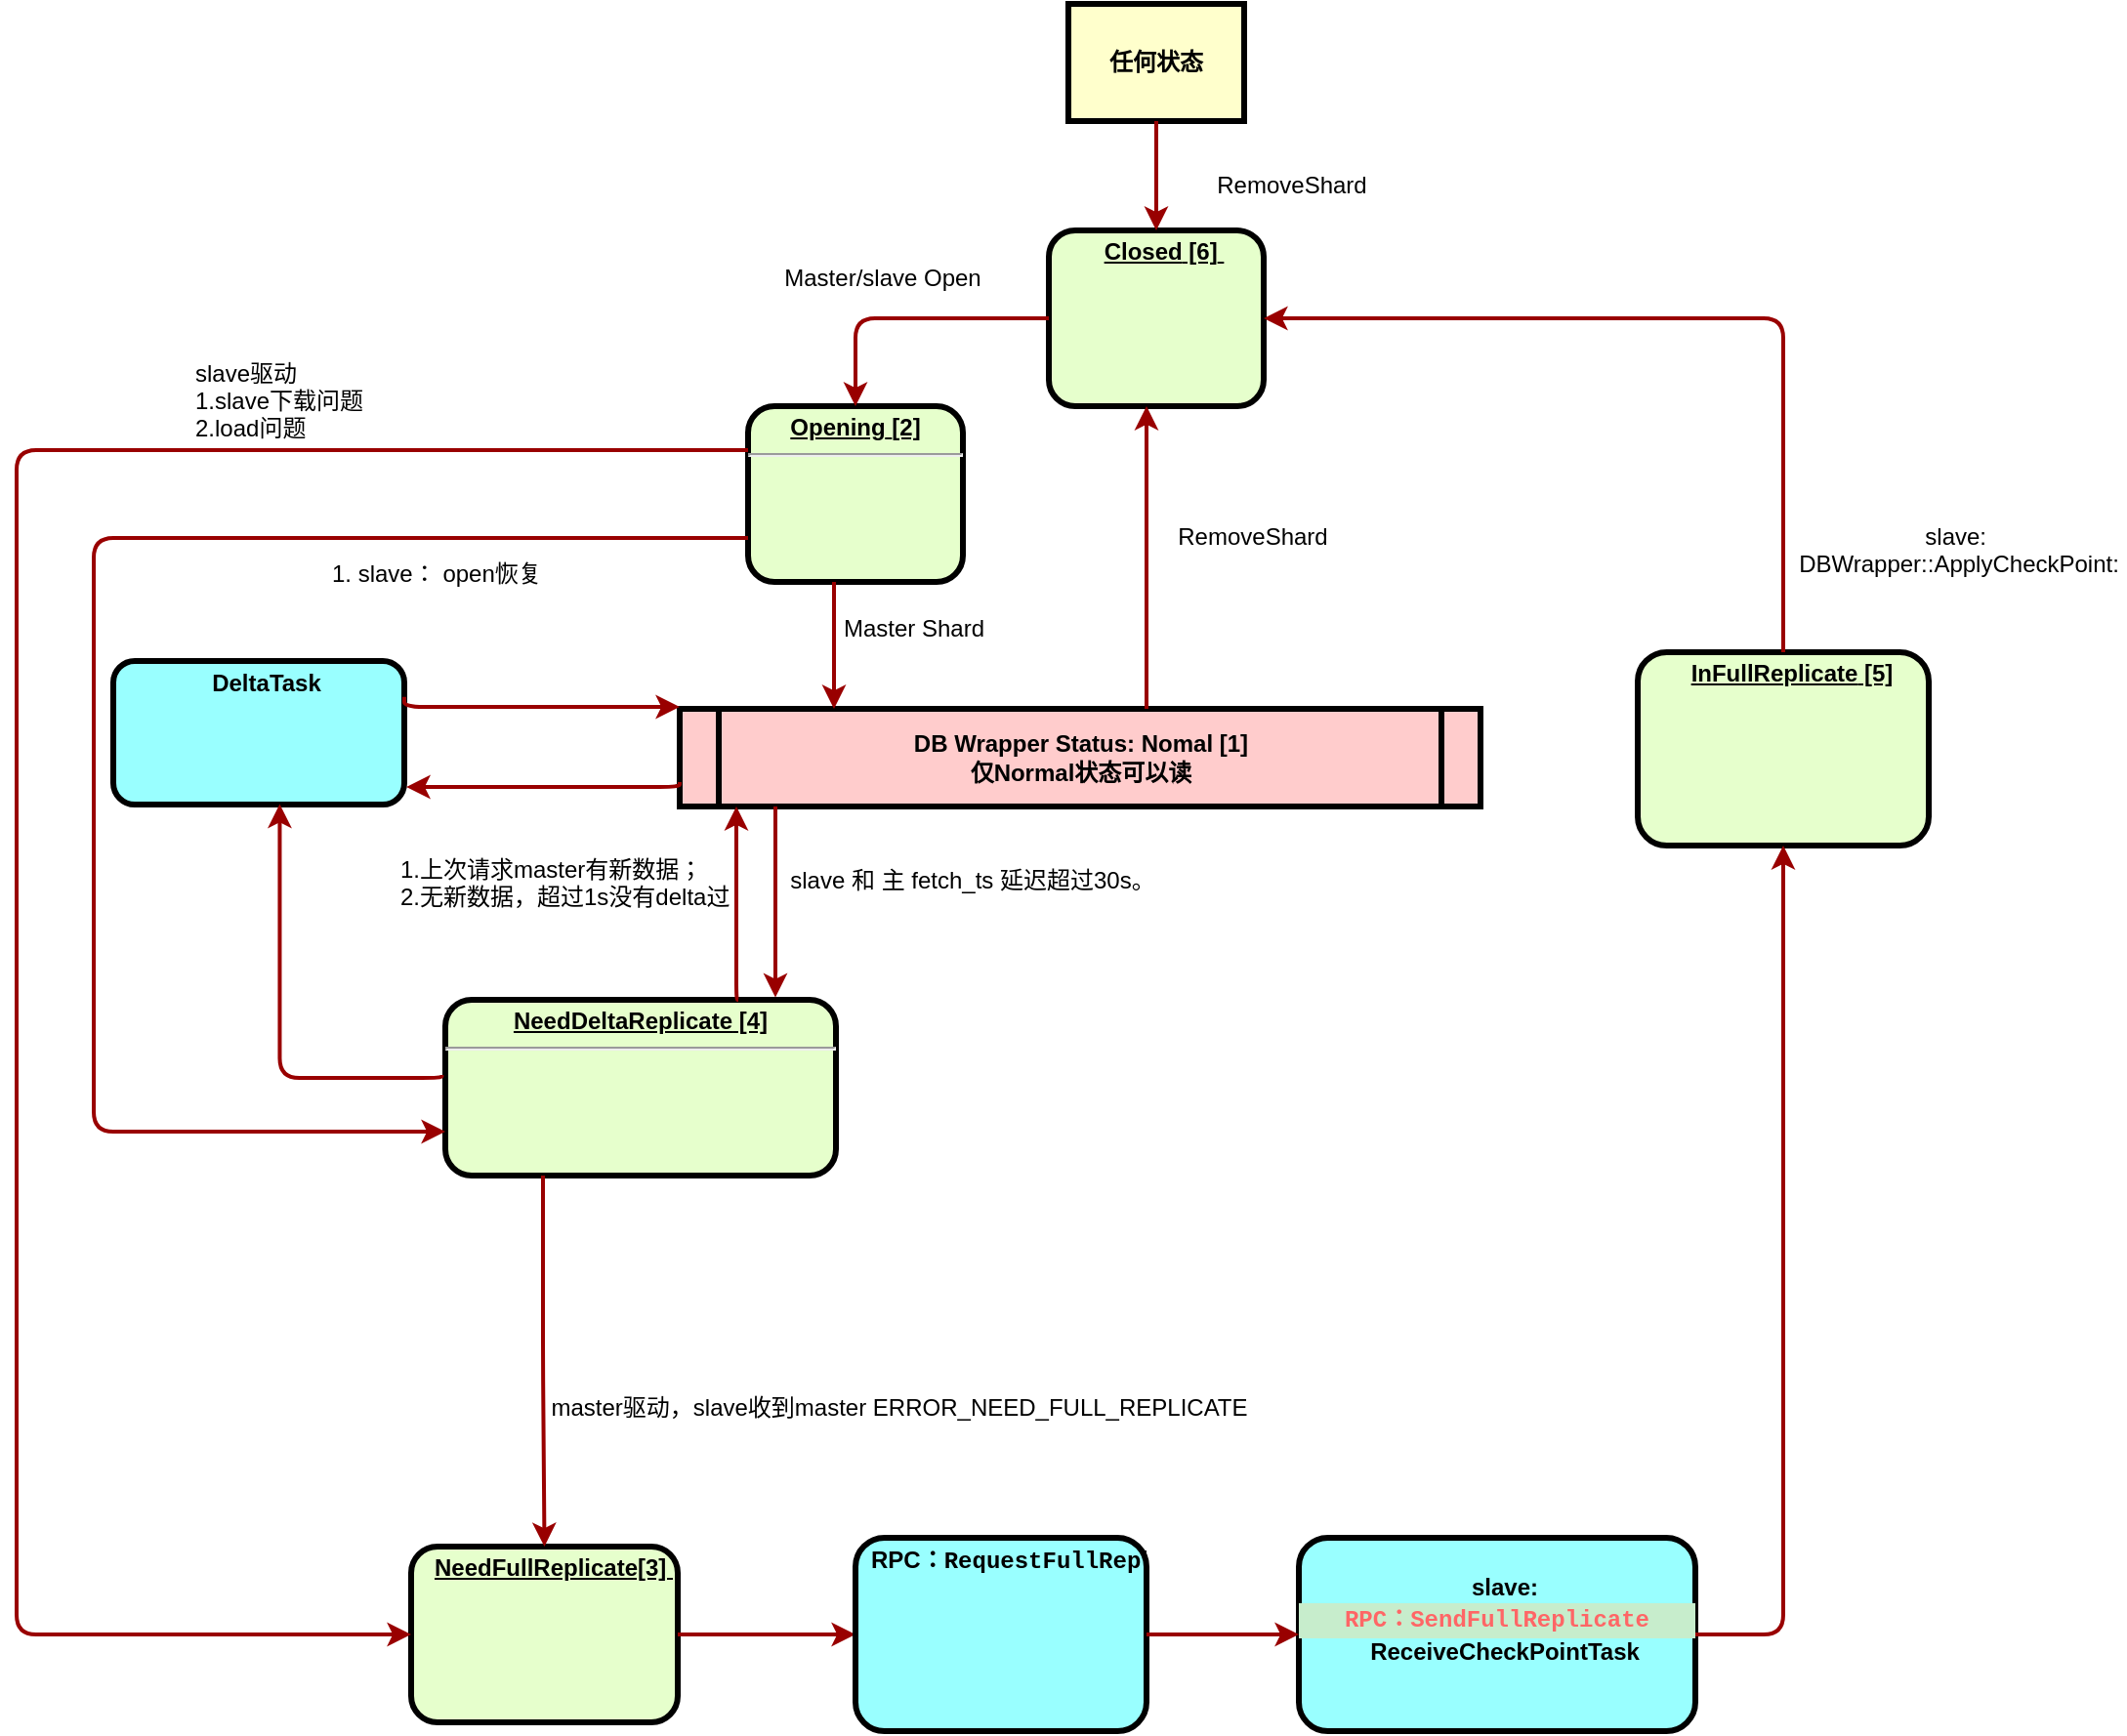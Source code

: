 <mxfile version="24.0.7" type="github">
  <diagram name="Page-1" id="c7558073-3199-34d8-9f00-42111426c3f3">
    <mxGraphModel dx="1914" dy="995" grid="1" gridSize="10" guides="1" tooltips="1" connect="1" arrows="1" fold="1" page="1" pageScale="1" pageWidth="826" pageHeight="1169" background="none" math="0" shadow="0">
      <root>
        <mxCell id="0" />
        <mxCell id="1" parent="0" />
        <mxCell id="2" value="&lt;p style=&quot;margin: 0px; margin-top: 4px; text-align: center; text-decoration: underline;&quot;&gt;&lt;span style=&quot;background-color: initial;&quot;&gt;Opening&lt;/span&gt;&lt;strong&gt;&amp;nbsp;&lt;/strong&gt;&lt;span style=&quot;background-color: initial;&quot;&gt;[2]&lt;/span&gt;&lt;strong&gt;&lt;br&gt;&lt;/strong&gt;&lt;/p&gt;&lt;hr&gt;&lt;p style=&quot;margin: 0px; margin-left: 8px;&quot;&gt;&lt;/p&gt;&lt;div class=&quot;lake-content&quot;&gt;&lt;p style=&quot;margin: 0px; padding: 0px; min-height: 24px;&quot; class=&quot;ne-p&quot; id=&quot;u4ac3bd98&quot;&gt;&lt;br&gt;&lt;/p&gt;&lt;/div&gt;" style="verticalAlign=middle;align=center;overflow=fill;fontSize=12;fontFamily=Helvetica;html=1;rounded=1;fontStyle=1;strokeWidth=3;fillColor=#E6FFCC" parent="1" vertex="1">
          <mxGeometry x="395" y="236" width="110" height="90" as="geometry" />
        </mxCell>
        <mxCell id="5" value="DB Wrapper Status: Nomal [1]&#xa;仅Normal状态可以读" style="shape=process;whiteSpace=wrap;align=center;verticalAlign=middle;size=0.048;fontStyle=1;strokeWidth=3;fillColor=#FFCCCC" parent="1" vertex="1">
          <mxGeometry x="360" y="391" width="410" height="50" as="geometry" />
        </mxCell>
        <mxCell id="6" value="&lt;p style=&quot;margin: 0px; margin-top: 4px; text-align: center; text-decoration: underline;&quot;&gt;&lt;/p&gt;&lt;p style=&quot;margin: 0px; margin-left: 8px;&quot;&gt;&lt;u&gt;&lt;span style=&quot;background-color: initial;&quot;&gt;Closed&lt;/span&gt;&lt;strong&gt;&amp;nbsp;[6]&lt;/strong&gt;&lt;span style=&quot;background-color: initial;&quot;&gt;&amp;nbsp;&lt;/span&gt;&lt;/u&gt;&lt;br&gt;&lt;/p&gt;&lt;p style=&quot;margin: 0px; margin-left: 8px;&quot;&gt;&lt;br&gt;&lt;/p&gt;&lt;p style=&quot;margin: 0px; margin-left: 8px;&quot;&gt;&lt;u&gt;&lt;span style=&quot;background-color: initial;&quot;&gt;&lt;br&gt;&lt;/span&gt;&lt;/u&gt;&lt;/p&gt;" style="verticalAlign=middle;align=center;overflow=fill;fontSize=12;fontFamily=Helvetica;html=1;rounded=1;fontStyle=1;strokeWidth=3;fillColor=#E6FFCC" parent="1" vertex="1">
          <mxGeometry x="549" y="146" width="110" height="90" as="geometry" />
        </mxCell>
        <mxCell id="7" value="&lt;p style=&quot;margin: 0px; margin-top: 4px; text-align: center; text-decoration: underline;&quot;&gt;&lt;/p&gt;&lt;p style=&quot;margin: 0px; margin-left: 8px;&quot;&gt;&lt;span style=&quot;background-color: initial;&quot;&gt;&lt;u&gt;InFullReplicate&lt;/u&gt;&lt;/span&gt;&lt;strong&gt;&lt;u&gt;&amp;nbsp;[5]&lt;/u&gt;&lt;br&gt;&lt;/strong&gt;&lt;br&gt;&lt;/p&gt;" style="verticalAlign=middle;align=center;overflow=fill;fontSize=12;fontFamily=Helvetica;html=1;rounded=1;fontStyle=1;strokeWidth=3;fillColor=#E6FFCC" parent="1" vertex="1">
          <mxGeometry x="850.5" y="362" width="149" height="99" as="geometry" />
        </mxCell>
        <mxCell id="10" value="&lt;p style=&quot;margin: 0px; margin-top: 4px; text-align: center; text-decoration: underline;&quot;&gt;&lt;span style=&quot;background-color: initial;&quot;&gt;NeedDeltaReplicate&lt;/span&gt;&lt;strong&gt;&amp;nbsp;[4]&lt;br&gt;&lt;/strong&gt;&lt;/p&gt;&lt;hr&gt;&lt;p style=&quot;margin: 0px; margin-left: 8px;&quot;&gt;&lt;/p&gt;&lt;div class=&quot;lake-content&quot;&gt;&lt;p style=&quot;margin: 0; padding: 0; min-height: 24px&quot; class=&quot;ne-p&quot; id=&quot;u06c89a7e&quot;&gt;&lt;br&gt;&lt;/p&gt;&lt;/div&gt;" style="verticalAlign=middle;align=center;overflow=fill;fontSize=12;fontFamily=Helvetica;html=1;rounded=1;fontStyle=1;strokeWidth=3;fillColor=#E6FFCC" parent="1" vertex="1">
          <mxGeometry x="240" y="540" width="200" height="90" as="geometry" />
        </mxCell>
        <mxCell id="11" value="&lt;p style=&quot;margin: 0px; margin-top: 4px; text-align: center; text-decoration: underline;&quot;&gt;&lt;/p&gt;&lt;p style=&quot;margin: 0px; margin-left: 8px;&quot;&gt;&lt;span style=&quot;text-decoration-line: underline; background-color: initial;&quot;&gt;NeedFullReplicate[3]&amp;nbsp;&lt;/span&gt;&lt;/p&gt;&lt;p style=&quot;margin: 0px; margin-left: 8px;&quot;&gt;&lt;br&gt;&lt;/p&gt;" style="verticalAlign=middle;align=center;overflow=fill;fontSize=12;fontFamily=Helvetica;html=1;rounded=1;fontStyle=1;strokeWidth=3;fillColor=#E6FFCC" parent="1" vertex="1">
          <mxGeometry x="222.5" y="820" width="136.5" height="90" as="geometry" />
        </mxCell>
        <mxCell id="56" value="" style="edgeStyle=elbowEdgeStyle;elbow=horizontal;strokeColor=#990000;strokeWidth=2" parent="1" source="2" target="5" edge="1">
          <mxGeometry width="100" height="100" relative="1" as="geometry">
            <mxPoint x="209" y="500" as="sourcePoint" />
            <mxPoint x="309" y="400" as="targetPoint" />
            <Array as="points">
              <mxPoint x="439" y="360" />
            </Array>
          </mxGeometry>
        </mxCell>
        <mxCell id="57" value="Master Shard" style="text;spacingTop=-5;align=center" parent="1" vertex="1">
          <mxGeometry x="465" y="341" width="30" height="20" as="geometry" />
        </mxCell>
        <mxCell id="58" value="" style="edgeStyle=elbowEdgeStyle;elbow=horizontal;strokeColor=#990000;strokeWidth=2" parent="1" source="5" target="6" edge="1">
          <mxGeometry width="100" height="100" relative="1" as="geometry">
            <mxPoint x="539" y="370" as="sourcePoint" />
            <mxPoint x="639" y="270" as="targetPoint" />
            <Array as="points">
              <mxPoint x="599" y="310" />
            </Array>
          </mxGeometry>
        </mxCell>
        <mxCell id="60" value="&#xa;RemoveShard" style="text;spacingTop=-5;align=center" parent="1" vertex="1">
          <mxGeometry x="610.5" y="280" width="86" height="31" as="geometry" />
        </mxCell>
        <mxCell id="62" value="&#xa;RemoveShard" style="text;spacingTop=-5;align=center" parent="1" vertex="1">
          <mxGeometry x="610.5" y="100" width="126" height="20" as="geometry" />
        </mxCell>
        <mxCell id="90" value="slave 和 主 fetch_ts 延迟超过30s。&#xa;" style="text;spacingTop=-5;align=center" parent="1" vertex="1">
          <mxGeometry x="495" y="470" width="30" height="20" as="geometry" />
        </mxCell>
        <mxCell id="92" value="" style="edgeStyle=elbowEdgeStyle;elbow=horizontal;strokeColor=#990000;strokeWidth=2;entryX=0.841;entryY=-0.014;entryDx=0;entryDy=0;entryPerimeter=0;" parent="1" source="5" target="10" edge="1">
          <mxGeometry width="100" height="100" relative="1" as="geometry">
            <mxPoint x="189.0" y="500" as="sourcePoint" />
            <mxPoint x="409" y="510" as="targetPoint" />
            <Array as="points">
              <mxPoint x="409" y="470" />
            </Array>
          </mxGeometry>
        </mxCell>
        <mxCell id="93" value="" style="edgeStyle=elbowEdgeStyle;elbow=horizontal;strokeColor=#990000;strokeWidth=2;exitX=0.75;exitY=0;exitDx=0;exitDy=0;" parent="1" source="10" target="5" edge="1">
          <mxGeometry width="100" height="100" relative="1" as="geometry">
            <mxPoint x="389" y="510" as="sourcePoint" />
            <mxPoint x="299" y="410" as="targetPoint" />
            <Array as="points">
              <mxPoint x="389" y="470" />
            </Array>
          </mxGeometry>
        </mxCell>
        <mxCell id="QbPGDWv7qYdjSWNrfvIs-99" value="" style="edgeStyle=elbowEdgeStyle;elbow=horizontal;strokeColor=#990000;strokeWidth=2;exitX=0;exitY=0.75;exitDx=0;exitDy=0;entryX=0;entryY=0.75;entryDx=0;entryDy=0;" edge="1" parent="1" source="2" target="10">
          <mxGeometry width="100" height="100" relative="1" as="geometry">
            <mxPoint x="360" y="336" as="sourcePoint" />
            <mxPoint x="50" y="680" as="targetPoint" />
            <Array as="points">
              <mxPoint x="60" y="350" />
            </Array>
          </mxGeometry>
        </mxCell>
        <mxCell id="QbPGDWv7qYdjSWNrfvIs-102" value="1. slave： open恢复&#xa;&#xa;" style="text;spacingTop=-5;align=left;" vertex="1" parent="1">
          <mxGeometry x="180" y="313" width="170" height="27" as="geometry" />
        </mxCell>
        <mxCell id="QbPGDWv7qYdjSWNrfvIs-111" value="&lt;p style=&quot;margin: 0px; margin-top: 4px; text-align: center; text-decoration: underline;&quot;&gt;&lt;/p&gt;&lt;p style=&quot;margin: 0px; margin-left: 8px;&quot;&gt;&lt;strong&gt;DeltaTask&lt;br&gt;&lt;/strong&gt;&lt;br&gt;&lt;/p&gt;" style="verticalAlign=middle;align=center;overflow=fill;fontSize=12;fontFamily=Helvetica;html=1;rounded=1;fontStyle=1;strokeWidth=3;fillColor=#99FFFF;" vertex="1" parent="1">
          <mxGeometry x="70" y="366.5" width="149" height="73.5" as="geometry" />
        </mxCell>
        <mxCell id="QbPGDWv7qYdjSWNrfvIs-112" value="" style="edgeStyle=elbowEdgeStyle;elbow=vertical;strokeColor=#990000;strokeWidth=2;exitX=1;exitY=0.25;exitDx=0;exitDy=0;" edge="1" parent="1" source="QbPGDWv7qYdjSWNrfvIs-111">
          <mxGeometry width="100" height="100" relative="1" as="geometry">
            <mxPoint x="230" y="390" as="sourcePoint" />
            <mxPoint x="360" y="390" as="targetPoint" />
            <Array as="points">
              <mxPoint x="279" y="390" />
            </Array>
          </mxGeometry>
        </mxCell>
        <mxCell id="QbPGDWv7qYdjSWNrfvIs-113" value="" style="edgeStyle=elbowEdgeStyle;elbow=vertical;strokeColor=#990000;strokeWidth=2;entryX=1.007;entryY=0.878;entryDx=0;entryDy=0;entryPerimeter=0;exitX=0;exitY=0.75;exitDx=0;exitDy=0;" edge="1" parent="1" source="5" target="QbPGDWv7qYdjSWNrfvIs-111">
          <mxGeometry width="100" height="100" relative="1" as="geometry">
            <mxPoint x="326" y="431" as="sourcePoint" />
            <mxPoint x="235" y="431" as="targetPoint" />
            <Array as="points">
              <mxPoint x="284" y="431" />
            </Array>
          </mxGeometry>
        </mxCell>
        <mxCell id="QbPGDWv7qYdjSWNrfvIs-115" value="&#xa;1.上次请求master有新数据；&#xa;2.无新数据，超过1s没有delta过" style="text;spacingTop=-5;align=left;" vertex="1" parent="1">
          <mxGeometry x="215" y="450.5" width="180" height="59" as="geometry" />
        </mxCell>
        <mxCell id="QbPGDWv7qYdjSWNrfvIs-116" value="" style="edgeStyle=elbowEdgeStyle;strokeColor=#990000;strokeWidth=2;exitX=-0.009;exitY=0.428;exitDx=0;exitDy=0;entryX=0.572;entryY=0.997;entryDx=0;entryDy=0;entryPerimeter=0;elbow=vertical;exitPerimeter=0;" edge="1" parent="1" source="10" target="QbPGDWv7qYdjSWNrfvIs-111">
          <mxGeometry width="100" height="100" relative="1" as="geometry">
            <mxPoint x="399" y="520" as="sourcePoint" />
            <mxPoint x="150" y="460" as="targetPoint" />
            <Array as="points">
              <mxPoint x="200" y="580" />
            </Array>
          </mxGeometry>
        </mxCell>
        <mxCell id="QbPGDWv7qYdjSWNrfvIs-121" value="" style="edgeStyle=orthogonalEdgeStyle;elbow=horizontal;strokeColor=#990000;strokeWidth=2;exitX=1;exitY=0.5;exitDx=0;exitDy=0;entryX=0;entryY=0.5;entryDx=0;entryDy=0;" edge="1" parent="1" source="11" target="QbPGDWv7qYdjSWNrfvIs-138">
          <mxGeometry width="100" height="100" relative="1" as="geometry">
            <mxPoint x="460" y="246" as="sourcePoint" />
            <mxPoint x="250" y="543" as="targetPoint" />
          </mxGeometry>
        </mxCell>
        <mxCell id="QbPGDWv7qYdjSWNrfvIs-123" value="" style="edgeStyle=orthogonalEdgeStyle;elbow=horizontal;strokeColor=#990000;strokeWidth=2;exitX=0.5;exitY=0;exitDx=0;exitDy=0;entryX=1;entryY=0.5;entryDx=0;entryDy=0;" edge="1" parent="1" source="7" target="6">
          <mxGeometry width="100" height="100" relative="1" as="geometry">
            <mxPoint x="787" y="565" as="sourcePoint" />
            <mxPoint x="935" y="471" as="targetPoint" />
          </mxGeometry>
        </mxCell>
        <mxCell id="QbPGDWv7qYdjSWNrfvIs-125" value="&#xa;slave: &#xa;DBWrapper::ApplyCheckPoint:" style="text;spacingTop=-5;align=center" vertex="1" parent="1">
          <mxGeometry x="930" y="280" width="170" height="59" as="geometry" />
        </mxCell>
        <mxCell id="QbPGDWv7qYdjSWNrfvIs-126" value="任何状态" style="whiteSpace=wrap;align=center;verticalAlign=middle;fontStyle=1;strokeWidth=3;fillColor=#FFFFCC" vertex="1" parent="1">
          <mxGeometry x="559" y="30" width="90" height="60" as="geometry" />
        </mxCell>
        <mxCell id="QbPGDWv7qYdjSWNrfvIs-127" value="" style="elbow=horizontal;strokeColor=#990000;strokeWidth=2;entryX=0.5;entryY=0;entryDx=0;entryDy=0;exitX=0.5;exitY=1;exitDx=0;exitDy=0;" edge="1" parent="1" source="QbPGDWv7qYdjSWNrfvIs-126" target="6">
          <mxGeometry width="100" height="100" relative="1" as="geometry">
            <mxPoint x="590" y="100" as="sourcePoint" />
            <mxPoint x="590" y="255" as="targetPoint" />
          </mxGeometry>
        </mxCell>
        <mxCell id="QbPGDWv7qYdjSWNrfvIs-131" value="" style="edgeStyle=elbowEdgeStyle;elbow=horizontal;strokeColor=#990000;strokeWidth=2;entryX=0;entryY=0.5;entryDx=0;entryDy=0;exitX=0;exitY=0.25;exitDx=0;exitDy=0;" edge="1" parent="1" source="2" target="11">
          <mxGeometry width="100" height="100" relative="1" as="geometry">
            <mxPoint x="370.5" y="261.75" as="sourcePoint" />
            <mxPoint x="610.5" y="565" as="targetPoint" />
            <Array as="points">
              <mxPoint x="20.5" y="410" />
            </Array>
          </mxGeometry>
        </mxCell>
        <mxCell id="QbPGDWv7qYdjSWNrfvIs-132" value="slave驱动&#xa;1.slave下载问题&#xa;2.load问题&#xa;" style="text;spacingTop=-5;align=left;" vertex="1" parent="1">
          <mxGeometry x="110" y="210.5" width="180" height="51" as="geometry" />
        </mxCell>
        <mxCell id="QbPGDWv7qYdjSWNrfvIs-134" value="" style="edgeStyle=orthogonalEdgeStyle;elbow=horizontal;strokeColor=#990000;strokeWidth=2;exitX=0;exitY=0.5;exitDx=0;exitDy=0;entryX=0.5;entryY=0;entryDx=0;entryDy=0;" edge="1" parent="1" source="6" target="2">
          <mxGeometry width="100" height="100" relative="1" as="geometry">
            <mxPoint x="935" y="372" as="sourcePoint" />
            <mxPoint x="669" y="201" as="targetPoint" />
          </mxGeometry>
        </mxCell>
        <mxCell id="QbPGDWv7qYdjSWNrfvIs-136" value="master驱动，slave收到master ERROR_NEED_FULL_REPLICATE" style="text;spacingTop=-5;align=center" vertex="1" parent="1">
          <mxGeometry x="280" y="740" width="385" height="20" as="geometry" />
        </mxCell>
        <mxCell id="QbPGDWv7qYdjSWNrfvIs-137" value="Master/slave Open" style="text;spacingTop=-5;align=center" vertex="1" parent="1">
          <mxGeometry x="379" y="161.5" width="170" height="59" as="geometry" />
        </mxCell>
        <mxCell id="QbPGDWv7qYdjSWNrfvIs-138" value="&lt;p style=&quot;margin: 0px; margin-top: 4px; text-align: center; text-decoration: underline;&quot;&gt;&lt;/p&gt;&lt;p style=&quot;margin: 0px; margin-left: 8px;&quot;&gt;RPC：&lt;span style=&quot;font-family: Menlo, Monaco, &amp;quot;Courier New&amp;quot;, monospace; white-space-collapse: preserve;&quot;&gt;RequestFullReplicate&lt;/span&gt;&lt;/p&gt;&lt;p style=&quot;margin: 0px; margin-left: 8px;&quot;&gt;&lt;br&gt;&lt;/p&gt;" style="verticalAlign=middle;align=center;overflow=fill;fontSize=12;fontFamily=Helvetica;html=1;rounded=1;fontStyle=1;strokeWidth=3;fillColor=#99FFFF;" vertex="1" parent="1">
          <mxGeometry x="450" y="815.5" width="149" height="99" as="geometry" />
        </mxCell>
        <mxCell id="QbPGDWv7qYdjSWNrfvIs-139" value="&lt;p style=&quot;margin: 0px; margin-top: 4px; text-align: center; text-decoration: underline;&quot;&gt;&lt;/p&gt;&lt;p style=&quot;margin: 0px; margin-left: 8px;&quot;&gt;&lt;br style=&quot;padding: 0px; margin: 0px; font-weight: 400;&quot;&gt;slave: &lt;br&gt;&lt;/p&gt;&lt;div style=&quot;background-color: rgb(199, 237, 204); font-family: Menlo, Monaco, &amp;quot;Courier New&amp;quot;, monospace; line-height: 18px; white-space-collapse: preserve;&quot;&gt;&lt;font color=&quot;#ff6666&quot;&gt;RPC：SendFullReplicate&lt;/font&gt;&lt;/div&gt;&lt;p style=&quot;margin: 0px; margin-left: 8px;&quot;&gt;ReceiveCheckPointTask&lt;br&gt;&lt;/p&gt;" style="verticalAlign=middle;align=center;overflow=fill;fontSize=12;fontFamily=Helvetica;html=1;rounded=1;fontStyle=1;strokeWidth=3;fillColor=#99FFFF;" vertex="1" parent="1">
          <mxGeometry x="677" y="815.5" width="203" height="99" as="geometry" />
        </mxCell>
        <mxCell id="QbPGDWv7qYdjSWNrfvIs-140" value="" style="edgeStyle=orthogonalEdgeStyle;elbow=horizontal;strokeColor=#990000;strokeWidth=2;exitX=1;exitY=0.5;exitDx=0;exitDy=0;entryX=0;entryY=0.5;entryDx=0;entryDy=0;" edge="1" parent="1" source="QbPGDWv7qYdjSWNrfvIs-138" target="QbPGDWv7qYdjSWNrfvIs-139">
          <mxGeometry width="100" height="100" relative="1" as="geometry">
            <mxPoint x="360" y="875" as="sourcePoint" />
            <mxPoint x="460" y="875" as="targetPoint" />
          </mxGeometry>
        </mxCell>
        <mxCell id="QbPGDWv7qYdjSWNrfvIs-141" value="" style="edgeStyle=orthogonalEdgeStyle;elbow=horizontal;strokeColor=#990000;strokeWidth=2;exitX=1;exitY=0.5;exitDx=0;exitDy=0;entryX=0.5;entryY=1;entryDx=0;entryDy=0;" edge="1" parent="1" source="QbPGDWv7qYdjSWNrfvIs-139" target="7">
          <mxGeometry width="100" height="100" relative="1" as="geometry">
            <mxPoint x="609" y="875" as="sourcePoint" />
            <mxPoint x="687" y="875" as="targetPoint" />
          </mxGeometry>
        </mxCell>
        <mxCell id="QbPGDWv7qYdjSWNrfvIs-142" value="" style="edgeStyle=orthogonalEdgeStyle;elbow=horizontal;strokeColor=#990000;strokeWidth=2;exitX=0.25;exitY=1;exitDx=0;exitDy=0;entryX=0.5;entryY=0;entryDx=0;entryDy=0;" edge="1" parent="1" source="10" target="11">
          <mxGeometry width="100" height="100" relative="1" as="geometry">
            <mxPoint x="250" y="761" as="sourcePoint" />
            <mxPoint x="280" y="810" as="targetPoint" />
          </mxGeometry>
        </mxCell>
      </root>
    </mxGraphModel>
  </diagram>
</mxfile>
